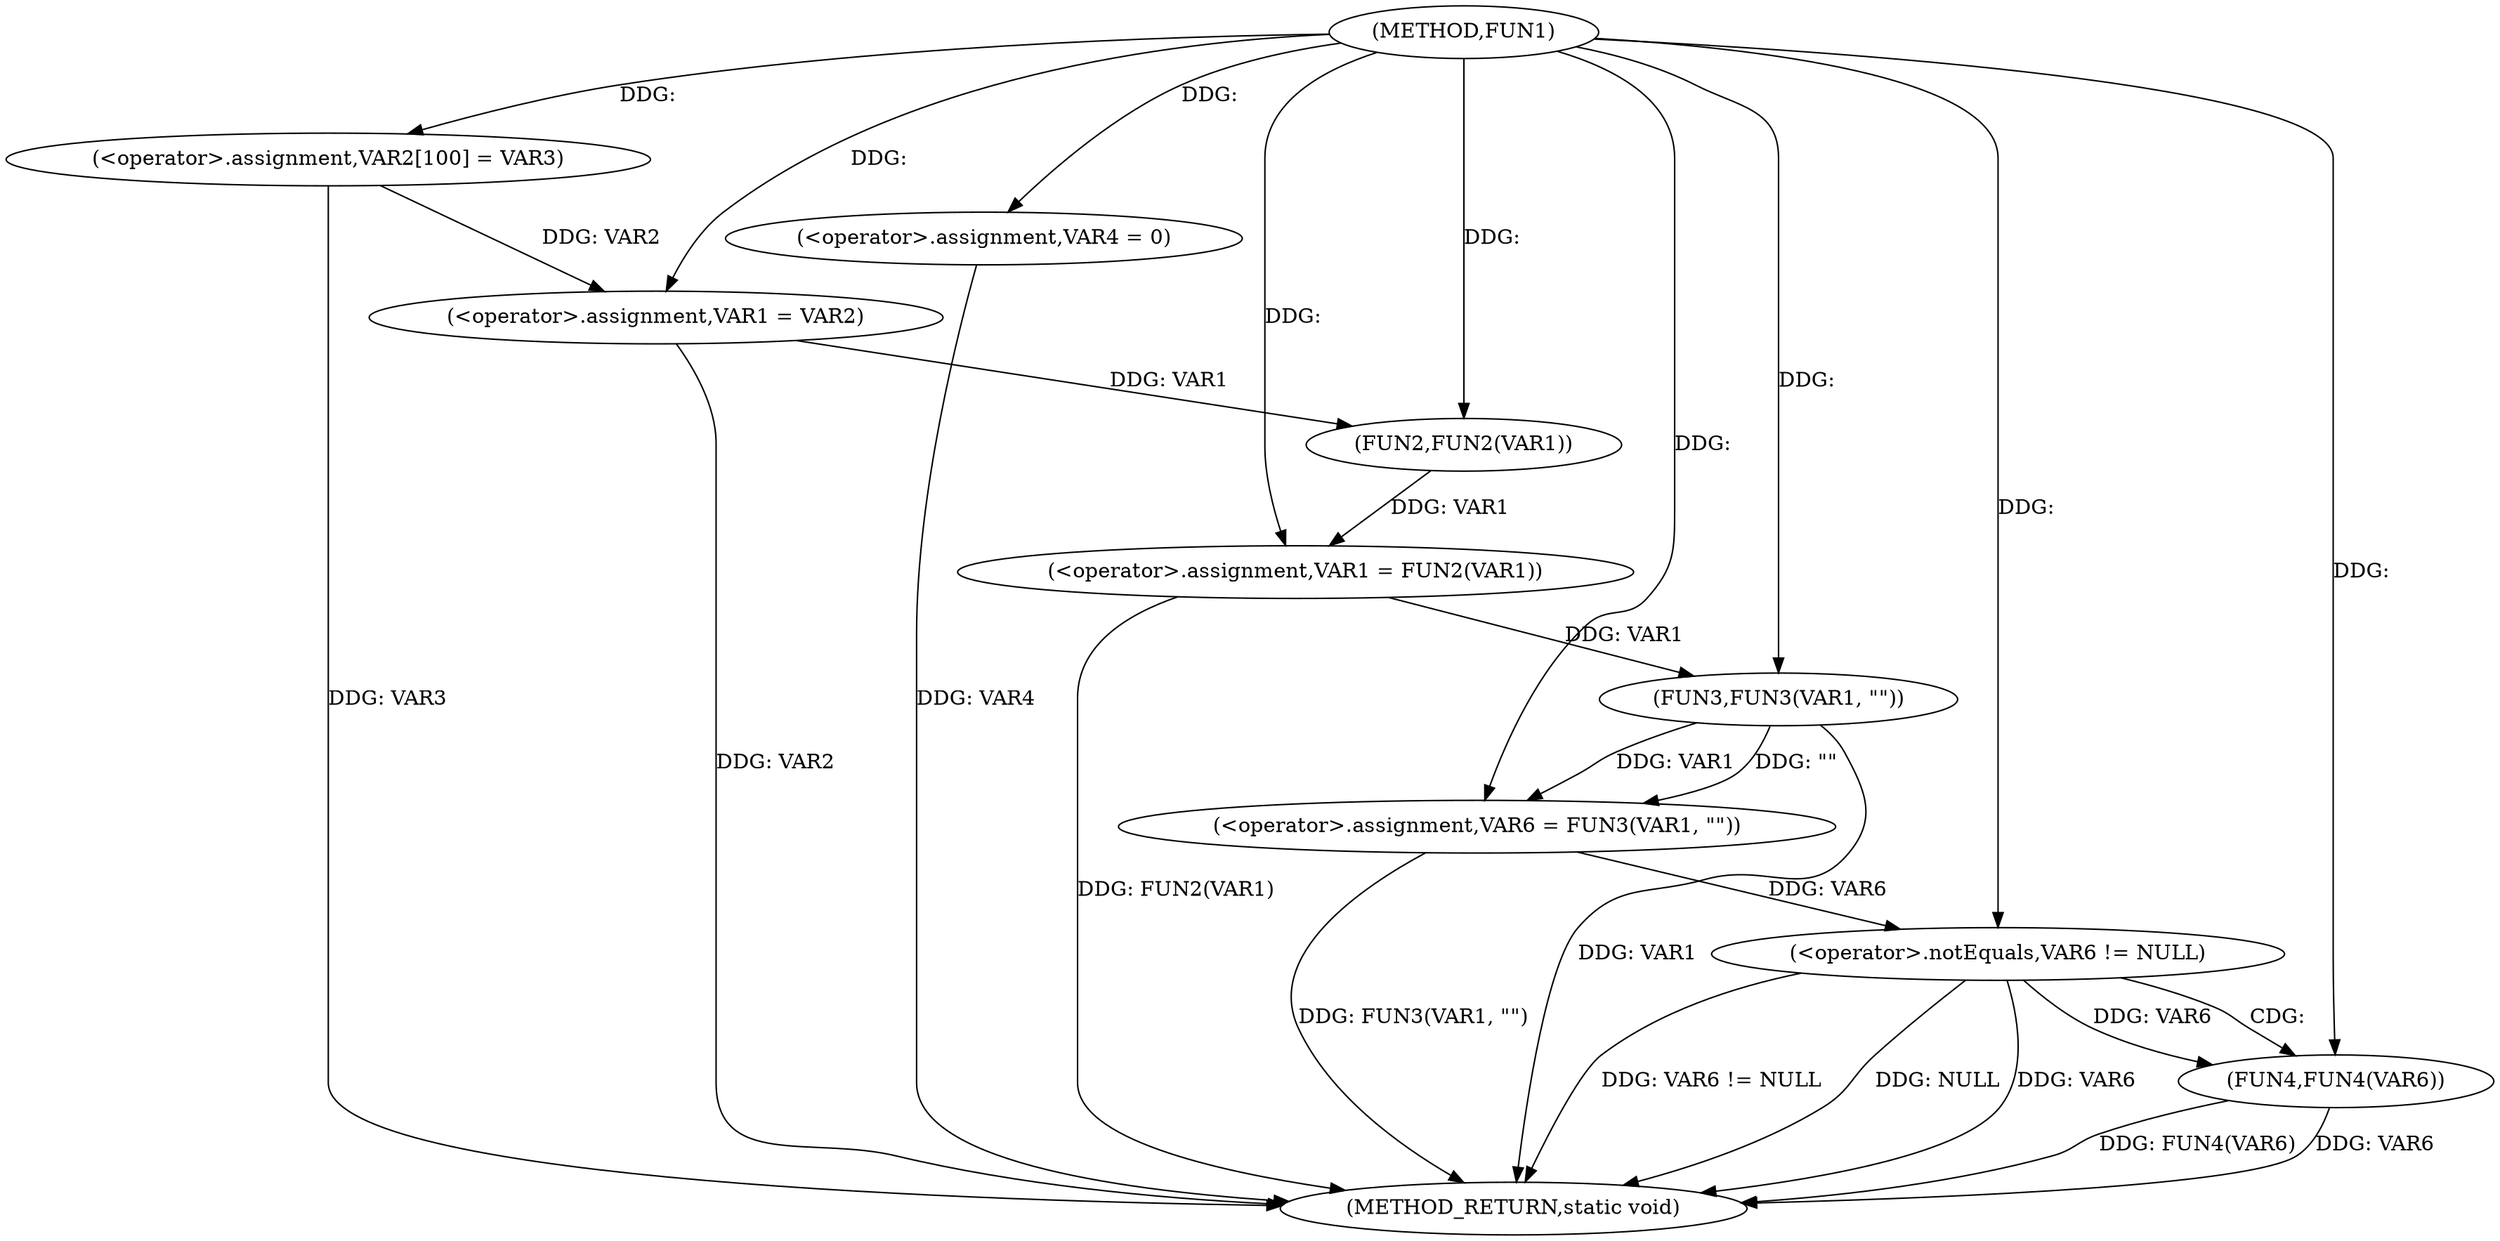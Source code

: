digraph FUN1 {  
"1000100" [label = "(METHOD,FUN1)" ]
"1000131" [label = "(METHOD_RETURN,static void)" ]
"1000104" [label = "(<operator>.assignment,VAR2[100] = VAR3)" ]
"1000107" [label = "(<operator>.assignment,VAR1 = VAR2)" ]
"1000110" [label = "(<operator>.assignment,VAR4 = 0)" ]
"1000113" [label = "(<operator>.assignment,VAR1 = FUN2(VAR1))" ]
"1000115" [label = "(FUN2,FUN2(VAR1))" ]
"1000119" [label = "(<operator>.assignment,VAR6 = FUN3(VAR1, \"\"))" ]
"1000121" [label = "(FUN3,FUN3(VAR1, \"\"))" ]
"1000125" [label = "(<operator>.notEquals,VAR6 != NULL)" ]
"1000129" [label = "(FUN4,FUN4(VAR6))" ]
  "1000125" -> "1000131"  [ label = "DDG: VAR6 != NULL"] 
  "1000129" -> "1000131"  [ label = "DDG: FUN4(VAR6)"] 
  "1000125" -> "1000131"  [ label = "DDG: NULL"] 
  "1000121" -> "1000131"  [ label = "DDG: VAR1"] 
  "1000110" -> "1000131"  [ label = "DDG: VAR4"] 
  "1000129" -> "1000131"  [ label = "DDG: VAR6"] 
  "1000125" -> "1000131"  [ label = "DDG: VAR6"] 
  "1000113" -> "1000131"  [ label = "DDG: FUN2(VAR1)"] 
  "1000119" -> "1000131"  [ label = "DDG: FUN3(VAR1, \"\")"] 
  "1000104" -> "1000131"  [ label = "DDG: VAR3"] 
  "1000107" -> "1000131"  [ label = "DDG: VAR2"] 
  "1000100" -> "1000104"  [ label = "DDG: "] 
  "1000104" -> "1000107"  [ label = "DDG: VAR2"] 
  "1000100" -> "1000107"  [ label = "DDG: "] 
  "1000100" -> "1000110"  [ label = "DDG: "] 
  "1000115" -> "1000113"  [ label = "DDG: VAR1"] 
  "1000100" -> "1000113"  [ label = "DDG: "] 
  "1000107" -> "1000115"  [ label = "DDG: VAR1"] 
  "1000100" -> "1000115"  [ label = "DDG: "] 
  "1000121" -> "1000119"  [ label = "DDG: VAR1"] 
  "1000121" -> "1000119"  [ label = "DDG: \"\""] 
  "1000100" -> "1000119"  [ label = "DDG: "] 
  "1000113" -> "1000121"  [ label = "DDG: VAR1"] 
  "1000100" -> "1000121"  [ label = "DDG: "] 
  "1000119" -> "1000125"  [ label = "DDG: VAR6"] 
  "1000100" -> "1000125"  [ label = "DDG: "] 
  "1000125" -> "1000129"  [ label = "DDG: VAR6"] 
  "1000100" -> "1000129"  [ label = "DDG: "] 
  "1000125" -> "1000129"  [ label = "CDG: "] 
}
